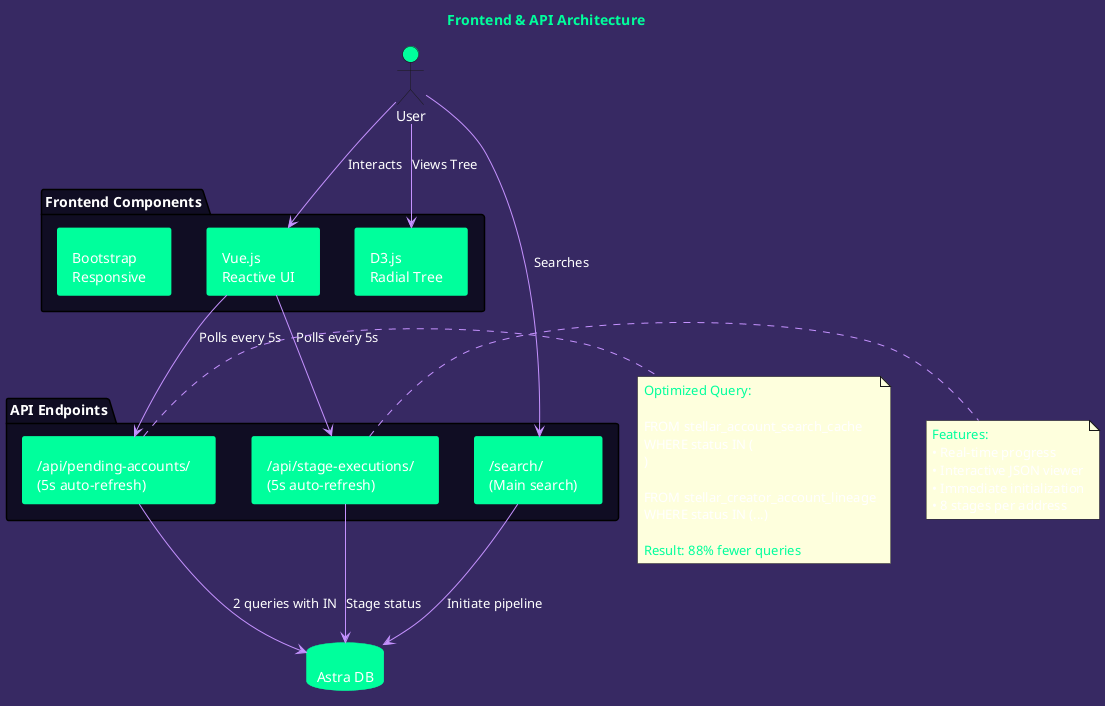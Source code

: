 @startuml Frontend & API Layer

skinparam backgroundColor #372963
skinparam activity {
    BackgroundColor #100D23
    BorderColor #00FF9C
    FontColor #ffffff
}
skinparam activityArrowColor #c592ff
skinparam activityStartColor #00FF9C
skinparam activityStopColor #00FF9C
skinparam defaultFontColor #ffffff

skinparam component {
  BackgroundColor #100D23
  BorderColor #00FF9C
  FontColor #ffffff
  ArrowColor #c592ff
}

skinparam database {
  BackgroundColor #100D23
  BorderColor #00FF9C
  FontColor #ffffff
}

title <color:#00FF9C>Frontend & API Architecture</color>

actor User #00FF9C

package "Frontend Components" #100D23 {
  component "Vue.js\nReactive UI" as Vue #00FF9C
  component "D3.js\nRadial Tree" as D3 #00FF9C
  component "Bootstrap\nResponsive" as Bootstrap #00FF9C
}

package "API Endpoints" #100D23 {
  component "/api/pending-accounts/\n(5s auto-refresh)" as PendingAPI #00FF9C
  component "/api/stage-executions/\n(5s auto-refresh)" as StagesAPI #00FF9C
  component "/search/\n(Main search)" as SearchAPI #00FF9C
}

database "Astra DB" as DB #00FF9C

User -[#c592ff]-> Vue : "Interacts"
User -[#c592ff]-> D3 : "Views Tree"
Vue -[#c592ff]-> PendingAPI : "Polls every 5s"
Vue -[#c592ff]-> StagesAPI : "Polls every 5s"
User -[#c592ff]-> SearchAPI : "Searches"
PendingAPI -[#c592ff]-> DB : "2 queries with IN"
StagesAPI -[#c592ff]-> DB : "Stage status"
SearchAPI -[#c592ff]-> DB : "Initiate pipeline"

note right of PendingAPI
  <color:#00FF9C>Optimized Query:</color>
  
  FROM stellar_account_search_cache
  WHERE status IN (
    'PENDING',
    'IN_PROGRESS',
    'RE_INQUIRY'
  )
  
  FROM stellar_creator_account_lineage
  WHERE status IN (...)
  
  <color:#00FF9C>Result: 88% fewer queries</color>
end note

note right of StagesAPI
  <color:#00FF9C>Features:</color>
  • Real-time progress
  • Interactive JSON viewer
  • Immediate initialization
  • 8 stages per address
end note

@enduml
